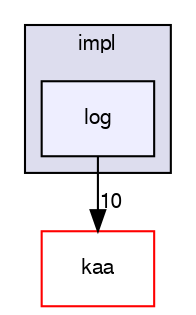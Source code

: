 digraph "/var/lib/jenkins/workspace/kaa_public/client/client-multi/client-cpp/impl/log" {
  bgcolor=transparent;
  compound=true
  node [ fontsize="10", fontname="FreeSans"];
  edge [ labelfontsize="10", labelfontname="FreeSans"];
  subgraph clusterdir_939f457546b3d2ab90a02660becb89ba {
    graph [ bgcolor="#ddddee", pencolor="black", label="impl" fontname="FreeSans", fontsize="10", URL="dir_939f457546b3d2ab90a02660becb89ba.html"]
  dir_68c6e6aa228235e54597af5c017dc562 [shape=box, label="log", style="filled", fillcolor="#eeeeff", pencolor="black", URL="dir_68c6e6aa228235e54597af5c017dc562.html"];
  }
  dir_1ac78b1500c3fd9a977bacb448b54d1a [shape=box label="kaa" color="red" URL="dir_1ac78b1500c3fd9a977bacb448b54d1a.html"];
  dir_68c6e6aa228235e54597af5c017dc562->dir_1ac78b1500c3fd9a977bacb448b54d1a [headlabel="10", labeldistance=1.5 headhref="dir_000031_000040.html"];
}
